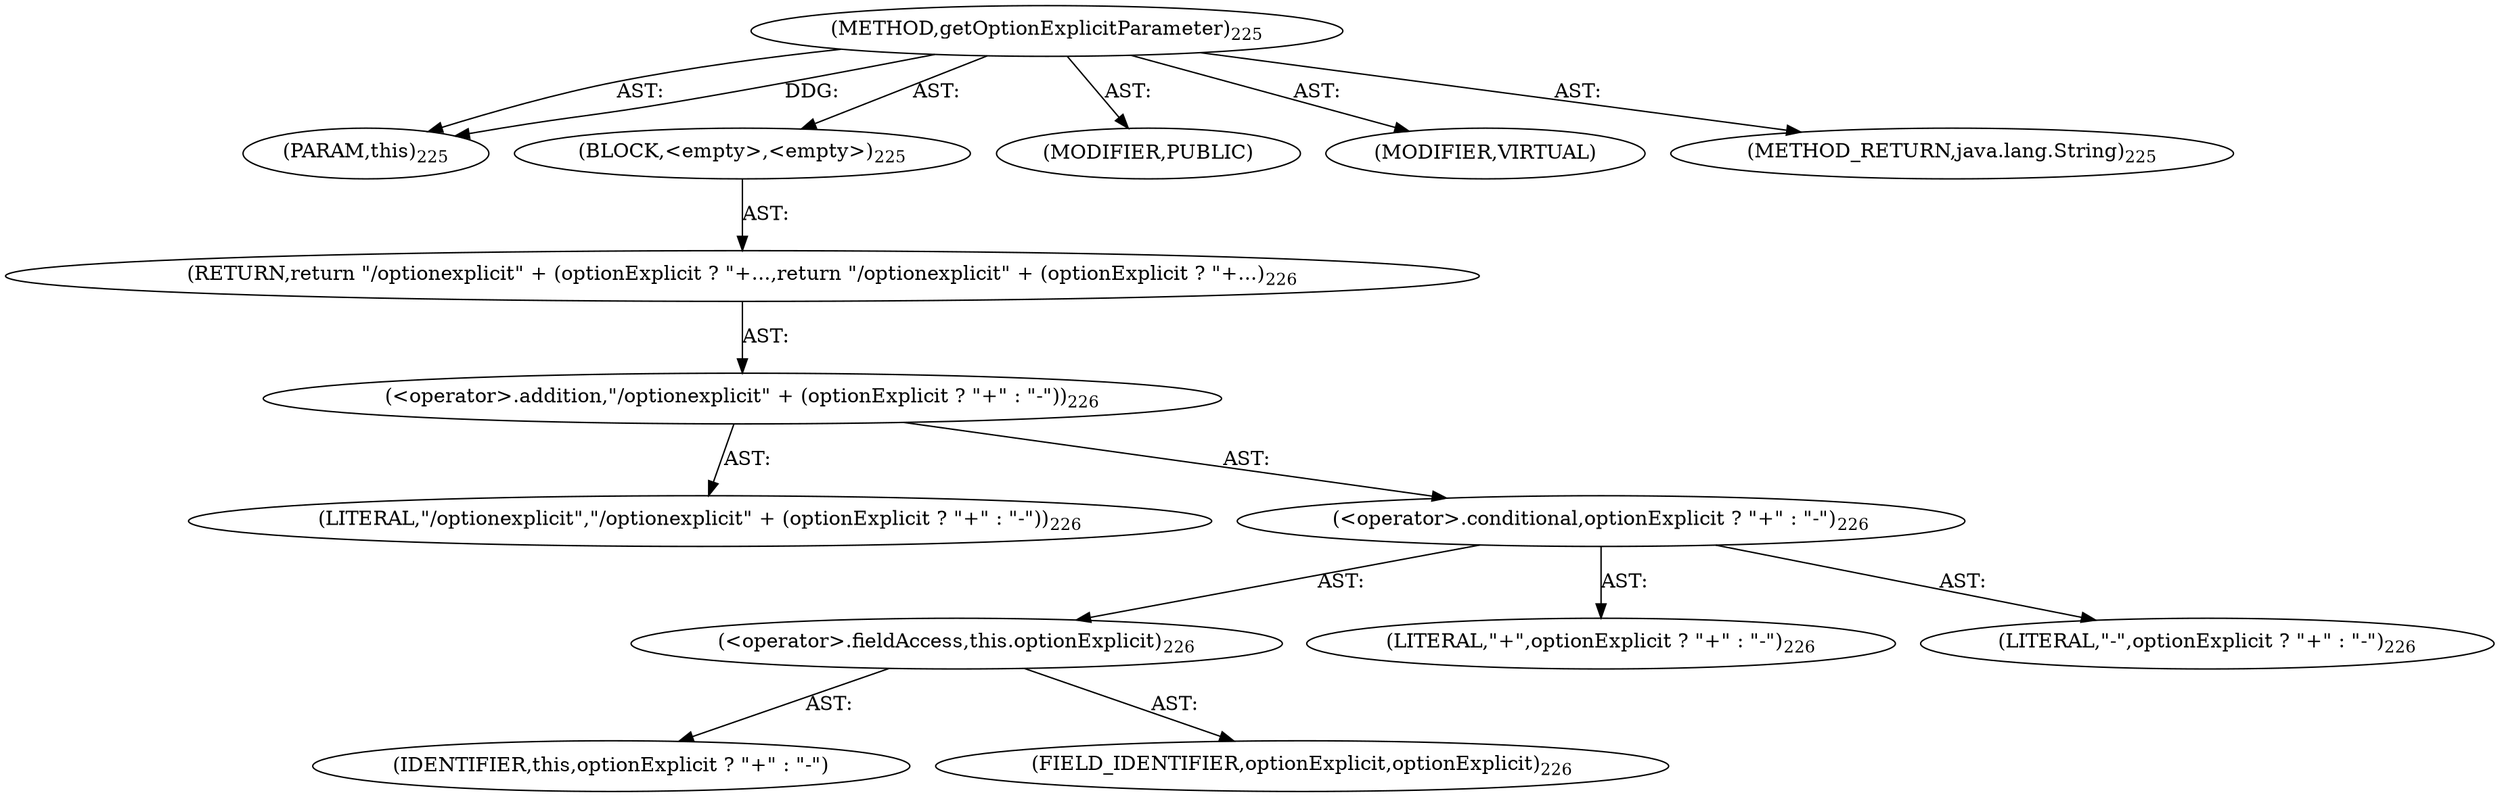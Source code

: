 digraph "getOptionExplicitParameter" {  
"111669149704" [label = <(METHOD,getOptionExplicitParameter)<SUB>225</SUB>> ]
"115964117010" [label = <(PARAM,this)<SUB>225</SUB>> ]
"25769803786" [label = <(BLOCK,&lt;empty&gt;,&lt;empty&gt;)<SUB>225</SUB>> ]
"146028888069" [label = <(RETURN,return &quot;/optionexplicit&quot; + (optionExplicit ? &quot;+...,return &quot;/optionexplicit&quot; + (optionExplicit ? &quot;+...)<SUB>226</SUB>> ]
"30064771107" [label = <(&lt;operator&gt;.addition,&quot;/optionexplicit&quot; + (optionExplicit ? &quot;+&quot; : &quot;-&quot;))<SUB>226</SUB>> ]
"90194313232" [label = <(LITERAL,&quot;/optionexplicit&quot;,&quot;/optionexplicit&quot; + (optionExplicit ? &quot;+&quot; : &quot;-&quot;))<SUB>226</SUB>> ]
"30064771108" [label = <(&lt;operator&gt;.conditional,optionExplicit ? &quot;+&quot; : &quot;-&quot;)<SUB>226</SUB>> ]
"30064771109" [label = <(&lt;operator&gt;.fieldAccess,this.optionExplicit)<SUB>226</SUB>> ]
"68719476771" [label = <(IDENTIFIER,this,optionExplicit ? &quot;+&quot; : &quot;-&quot;)> ]
"55834574862" [label = <(FIELD_IDENTIFIER,optionExplicit,optionExplicit)<SUB>226</SUB>> ]
"90194313233" [label = <(LITERAL,&quot;+&quot;,optionExplicit ? &quot;+&quot; : &quot;-&quot;)<SUB>226</SUB>> ]
"90194313234" [label = <(LITERAL,&quot;-&quot;,optionExplicit ? &quot;+&quot; : &quot;-&quot;)<SUB>226</SUB>> ]
"133143986198" [label = <(MODIFIER,PUBLIC)> ]
"133143986199" [label = <(MODIFIER,VIRTUAL)> ]
"128849018888" [label = <(METHOD_RETURN,java.lang.String)<SUB>225</SUB>> ]
  "111669149704" -> "115964117010"  [ label = "AST: "] 
  "111669149704" -> "25769803786"  [ label = "AST: "] 
  "111669149704" -> "133143986198"  [ label = "AST: "] 
  "111669149704" -> "133143986199"  [ label = "AST: "] 
  "111669149704" -> "128849018888"  [ label = "AST: "] 
  "25769803786" -> "146028888069"  [ label = "AST: "] 
  "146028888069" -> "30064771107"  [ label = "AST: "] 
  "30064771107" -> "90194313232"  [ label = "AST: "] 
  "30064771107" -> "30064771108"  [ label = "AST: "] 
  "30064771108" -> "30064771109"  [ label = "AST: "] 
  "30064771108" -> "90194313233"  [ label = "AST: "] 
  "30064771108" -> "90194313234"  [ label = "AST: "] 
  "30064771109" -> "68719476771"  [ label = "AST: "] 
  "30064771109" -> "55834574862"  [ label = "AST: "] 
  "111669149704" -> "115964117010"  [ label = "DDG: "] 
}
